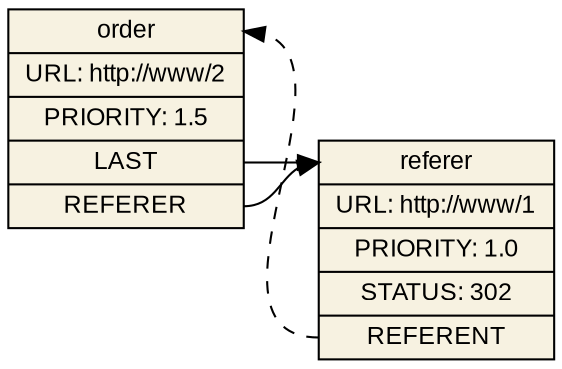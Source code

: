 digraph "iudex-gems" {
  rankdir=LR;
  bgcolor="transparent";
  node [ shape=box, style="filled", fillcolor="#f7f2e1", fontsize=12, fontname=Arial ];

  order        [ shape=record,
                 label="<t>order|URL: http://www/2|PRIORITY: 1.5|<l>LAST|<rf>REFERER" ];

  referer      [ shape=record,
                 label="<t>referer|URL: http://www/1|PRIORITY: 1.0|STATUS: 302|<rt>REFERENT" ];

  order:rf   -> referer:t;
  referer:rt -> order:t [ style=dashed ];

  order:l    -> referer:t;
}
